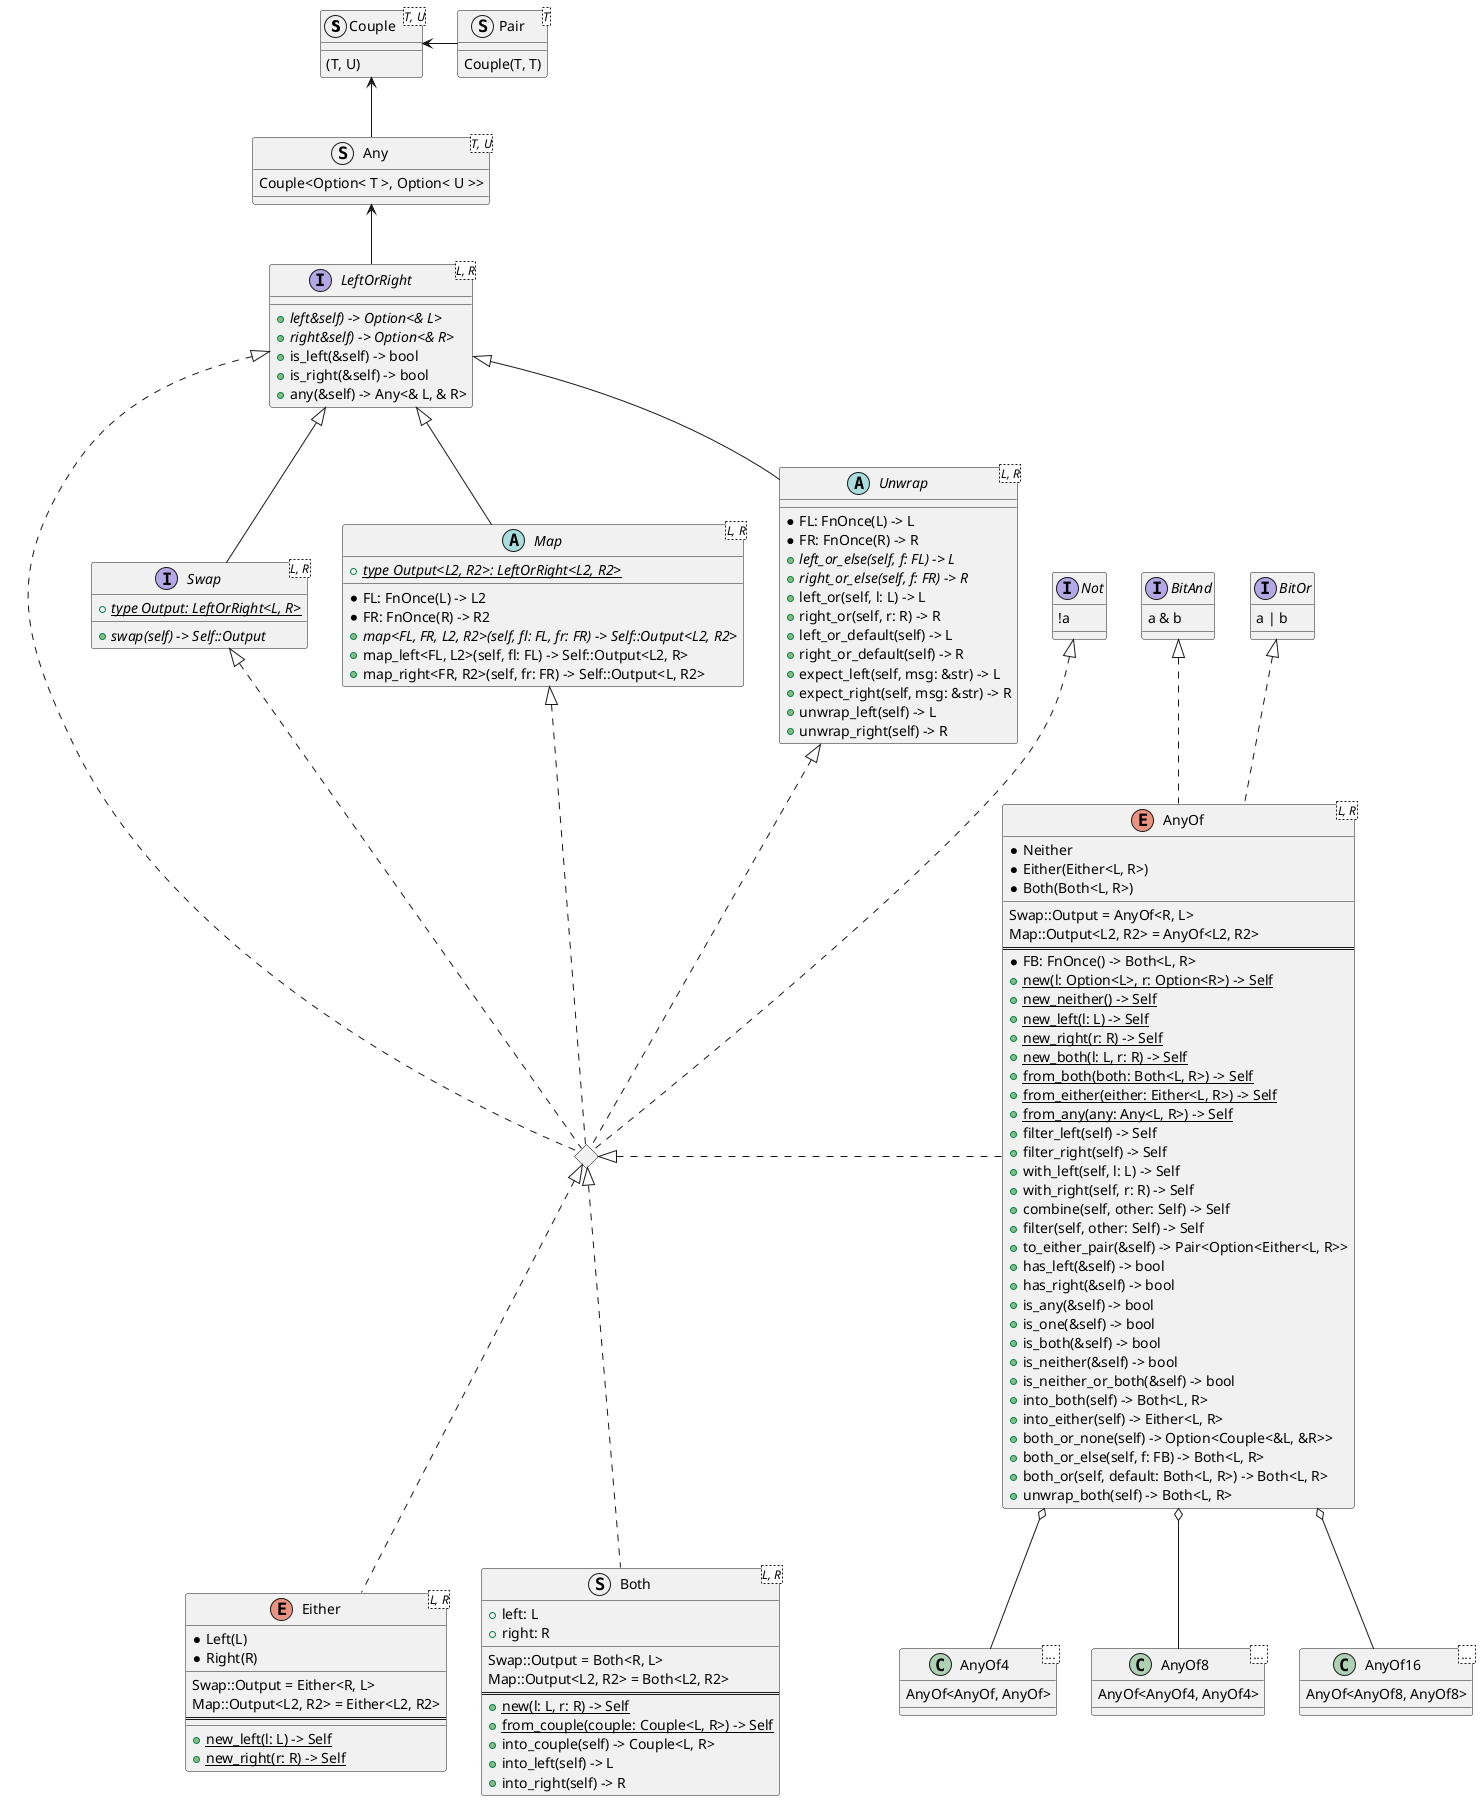 @startuml

struct Couple<T, U> {
    (T, U)
}
struct Pair<T> {
    Couple(T, T)
}
Couple <- Pair

struct Any<T, U> {
    Couple<Option< T >, Option< U >>
}
Couple <-- Any

Any <-- LeftOrRight
interface LeftOrRight<L, R> {
    + {abstract} left&self) -> Option<& L>
    + {abstract} right&self) -> Option<& R>
    + is_left(&self) -> bool
    + is_right(&self) -> bool
    + any(&self) -> Any<& L, & R>
}

LeftOrRight <|-- Swap
interface Swap<L, R> {
    + {abstract}{static} type Output: LeftOrRight<L, R>
    __
    + {abstract} swap(self) -> Self::Output
}

LeftOrRight <|-- Map
abstract Map<L, R> {
    + {abstract}{static} type Output<L2, R2>: LeftOrRight<L2, R2>
    __
    * FL: FnOnce(L) -> L2
    * FR: FnOnce(R) -> R2
    + {abstract} map<FL, FR, L2, R2>(self, fl: FL, fr: FR) -> Self::Output<L2, R2>
    + map_left<FL, L2>(self, fl: FL) -> Self::Output<L2, R>
    + map_right<FR, R2>(self, fr: FR) -> Self::Output<L, R2>
}

LeftOrRight <|-- Unwrap
abstract Unwrap<L, R> {
    * FL: FnOnce(L) -> L
    * FR: FnOnce(R) -> R
    + {abstract} left_or_else(self, f: FL) -> L
    + {abstract} right_or_else(self, f: FR) -> R
    + left_or(self, l: L) -> L
    + right_or(self, r: R) -> R
    + left_or_default(self) -> L
    + right_or_default(self) -> R
    + expect_left(self, msg: &str) -> L
    + expect_right(self, msg: &str) -> R
    + unwrap_left(self) -> L
    + unwrap_right(self) -> R
}

diamond "LeftOrRight+Swap+Map+Unwrap+Not"

interface BitAnd {
    a & b
}
interface BitOr {
    a | b
}
interface Not {
    !a
}

Not <|.. "LeftOrRight+Swap+Map+Unwrap+Not"
LeftOrRight <|.. "LeftOrRight+Swap+Map+Unwrap+Not"
Swap <|.. "LeftOrRight+Swap+Map+Unwrap+Not"
Map <|.. "LeftOrRight+Swap+Map+Unwrap+Not"
Unwrap <|.. "LeftOrRight+Swap+Map+Unwrap+Not"

"LeftOrRight+Swap+Map+Unwrap+Not" <|.. Either
enum Either<L, R> {
    * Left(L)
    * Right(R)
    __
    Swap::Output = Either<R, L>
    Map::Output<L2, R2> = Either<L2, R2>
    ==
    __
    + {static} new_left(l: L) -> Self
    + {static} new_right(r: R) -> Self
}

struct Both<L, R> {
    + left: L
    + right: R
    __
    Swap::Output = Both<R, L>
    Map::Output<L2, R2> = Both<L2, R2>
    ==
    + {static} new(l: L, r: R) -> Self
    + {static} from_couple(couple: Couple<L, R>) -> Self
    + into_couple(self) -> Couple<L, R>
    + into_left(self) -> L
    + into_right(self) -> R
}
"LeftOrRight+Swap+Map+Unwrap+Not" <|.. Both

BitAnd <|.. AnyOf
BitOr <|.. AnyOf
"LeftOrRight+Swap+Map+Unwrap+Not" <|. AnyOf
enum AnyOf<L, R> {
    * Neither
    * Either(Either<L, R>)
    * Both(Both<L, R>)
    __
    Swap::Output = AnyOf<R, L>
    Map::Output<L2, R2> = AnyOf<L2, R2>
    ==
    * FB: FnOnce() -> Both<L, R>
    + {static} new(l: Option<L>, r: Option<R>) -> Self
    + {static} new_neither() -> Self
    + {static} new_left(l: L) -> Self
    + {static} new_right(r: R) -> Self
    + {static} new_both(l: L, r: R) -> Self
    + {static} from_both(both: Both<L, R>) -> Self
    + {static} from_either(either: Either<L, R>) -> Self
    + {static} from_any(any: Any<L, R>) -> Self
    + filter_left(self) -> Self
    + filter_right(self) -> Self
    + with_left(self, l: L) -> Self
    + with_right(self, r: R) -> Self
    + combine(self, other: Self) -> Self
    + filter(self, other: Self) -> Self
    + to_either_pair(&self) -> Pair<Option<Either<L, R>>
    + has_left(&self) -> bool
    + has_right(&self) -> bool
    + is_any(&self) -> bool
    + is_one(&self) -> bool
    + is_both(&self) -> bool
    + is_neither(&self) -> bool
    + is_neither_or_both(&self) -> bool
    + into_both(self) -> Both<L, R>
    + into_either(self) -> Either<L, R>
    + both_or_none(self) -> Option<Couple<&L, &R>>
    + both_or_else(self, f: FB) -> Both<L, R>
    + both_or(self, default: Both<L, R>) -> Both<L, R>
    + unwrap_both(self) -> Both<L, R>
}

AnyOf o-- AnyOf4
class AnyOf4< ... > {
    AnyOf<AnyOf, AnyOf>
}
AnyOf o-- AnyOf8
class AnyOf8< ... > {
    AnyOf<AnyOf4, AnyOf4>
}
AnyOf o-- AnyOf16
class AnyOf16< ... > {
    AnyOf<AnyOf8, AnyOf8>
}

@enduml